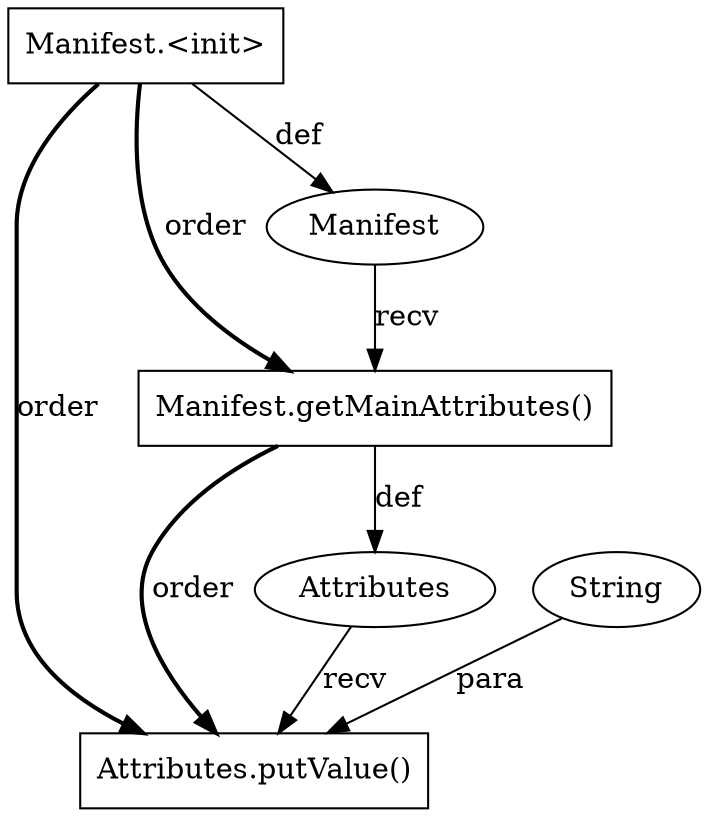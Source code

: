 digraph "AUG" {

  1 [ label="Attributes.putValue()" shape="box" ];
  2 [ label="Attributes" shape="ellipse" ];
  3 [ label="Manifest.getMainAttributes()" shape="box" ];
  4 [ label="Manifest" shape="ellipse" ];
  5 [ label="String" shape="ellipse" ];
  6 [ label="Manifest.<init>" shape="box" ];
  5 -> 1 [ label="para" style="solid" ];
  3 -> 1 [ label="order" style="bold" ];
  6 -> 1 [ label="order" style="bold" ];
  2 -> 1 [ label="recv" style="solid" ];
  3 -> 2 [ label="def" style="solid" ];
  4 -> 3 [ label="recv" style="solid" ];
  6 -> 3 [ label="order" style="bold" ];
  6 -> 4 [ label="def" style="solid" ];
}
